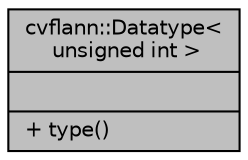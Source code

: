 digraph "cvflann::Datatype&lt; unsigned int &gt;"
{
 // LATEX_PDF_SIZE
  edge [fontname="Helvetica",fontsize="10",labelfontname="Helvetica",labelfontsize="10"];
  node [fontname="Helvetica",fontsize="10",shape=record];
  Node1 [label="{cvflann::Datatype\<\l unsigned int \>\n||+ type()\l}",height=0.2,width=0.4,color="black", fillcolor="grey75", style="filled", fontcolor="black",tooltip=" "];
}
